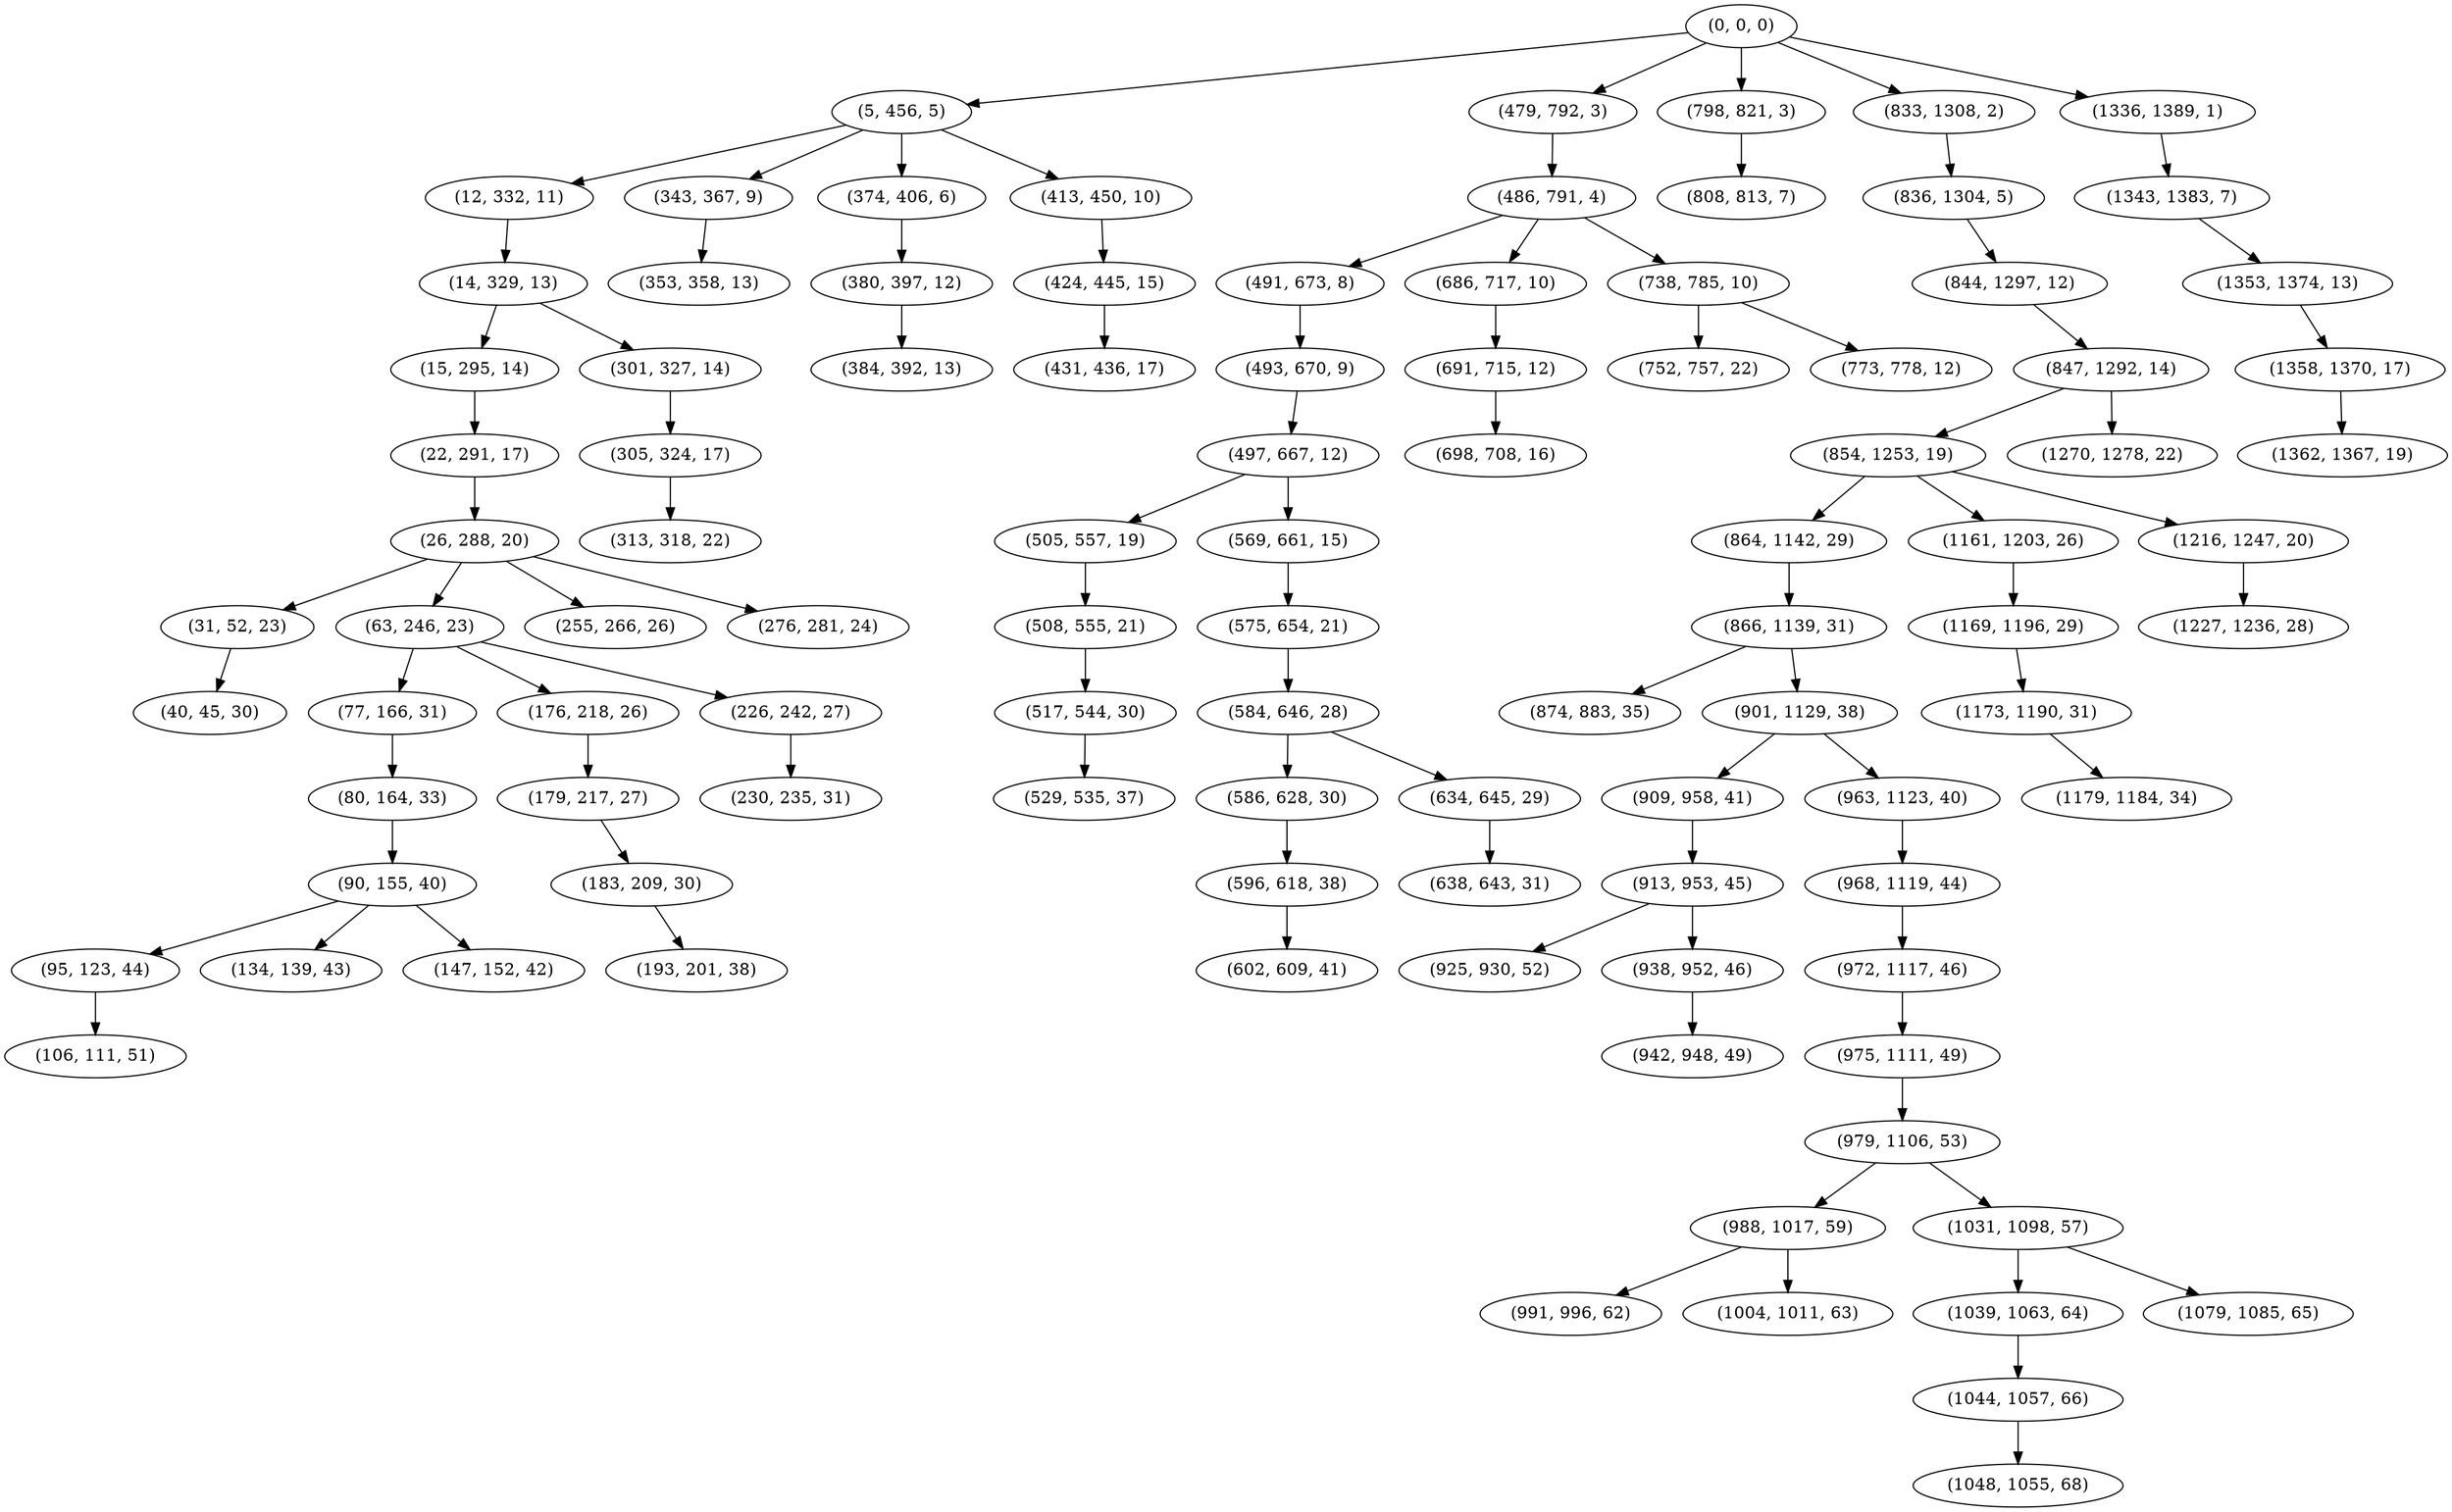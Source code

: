 digraph tree {
    "(0, 0, 0)";
    "(5, 456, 5)";
    "(12, 332, 11)";
    "(14, 329, 13)";
    "(15, 295, 14)";
    "(22, 291, 17)";
    "(26, 288, 20)";
    "(31, 52, 23)";
    "(40, 45, 30)";
    "(63, 246, 23)";
    "(77, 166, 31)";
    "(80, 164, 33)";
    "(90, 155, 40)";
    "(95, 123, 44)";
    "(106, 111, 51)";
    "(134, 139, 43)";
    "(147, 152, 42)";
    "(176, 218, 26)";
    "(179, 217, 27)";
    "(183, 209, 30)";
    "(193, 201, 38)";
    "(226, 242, 27)";
    "(230, 235, 31)";
    "(255, 266, 26)";
    "(276, 281, 24)";
    "(301, 327, 14)";
    "(305, 324, 17)";
    "(313, 318, 22)";
    "(343, 367, 9)";
    "(353, 358, 13)";
    "(374, 406, 6)";
    "(380, 397, 12)";
    "(384, 392, 13)";
    "(413, 450, 10)";
    "(424, 445, 15)";
    "(431, 436, 17)";
    "(479, 792, 3)";
    "(486, 791, 4)";
    "(491, 673, 8)";
    "(493, 670, 9)";
    "(497, 667, 12)";
    "(505, 557, 19)";
    "(508, 555, 21)";
    "(517, 544, 30)";
    "(529, 535, 37)";
    "(569, 661, 15)";
    "(575, 654, 21)";
    "(584, 646, 28)";
    "(586, 628, 30)";
    "(596, 618, 38)";
    "(602, 609, 41)";
    "(634, 645, 29)";
    "(638, 643, 31)";
    "(686, 717, 10)";
    "(691, 715, 12)";
    "(698, 708, 16)";
    "(738, 785, 10)";
    "(752, 757, 22)";
    "(773, 778, 12)";
    "(798, 821, 3)";
    "(808, 813, 7)";
    "(833, 1308, 2)";
    "(836, 1304, 5)";
    "(844, 1297, 12)";
    "(847, 1292, 14)";
    "(854, 1253, 19)";
    "(864, 1142, 29)";
    "(866, 1139, 31)";
    "(874, 883, 35)";
    "(901, 1129, 38)";
    "(909, 958, 41)";
    "(913, 953, 45)";
    "(925, 930, 52)";
    "(938, 952, 46)";
    "(942, 948, 49)";
    "(963, 1123, 40)";
    "(968, 1119, 44)";
    "(972, 1117, 46)";
    "(975, 1111, 49)";
    "(979, 1106, 53)";
    "(988, 1017, 59)";
    "(991, 996, 62)";
    "(1004, 1011, 63)";
    "(1031, 1098, 57)";
    "(1039, 1063, 64)";
    "(1044, 1057, 66)";
    "(1048, 1055, 68)";
    "(1079, 1085, 65)";
    "(1161, 1203, 26)";
    "(1169, 1196, 29)";
    "(1173, 1190, 31)";
    "(1179, 1184, 34)";
    "(1216, 1247, 20)";
    "(1227, 1236, 28)";
    "(1270, 1278, 22)";
    "(1336, 1389, 1)";
    "(1343, 1383, 7)";
    "(1353, 1374, 13)";
    "(1358, 1370, 17)";
    "(1362, 1367, 19)";
    "(0, 0, 0)" -> "(5, 456, 5)";
    "(0, 0, 0)" -> "(479, 792, 3)";
    "(0, 0, 0)" -> "(798, 821, 3)";
    "(0, 0, 0)" -> "(833, 1308, 2)";
    "(0, 0, 0)" -> "(1336, 1389, 1)";
    "(5, 456, 5)" -> "(12, 332, 11)";
    "(5, 456, 5)" -> "(343, 367, 9)";
    "(5, 456, 5)" -> "(374, 406, 6)";
    "(5, 456, 5)" -> "(413, 450, 10)";
    "(12, 332, 11)" -> "(14, 329, 13)";
    "(14, 329, 13)" -> "(15, 295, 14)";
    "(14, 329, 13)" -> "(301, 327, 14)";
    "(15, 295, 14)" -> "(22, 291, 17)";
    "(22, 291, 17)" -> "(26, 288, 20)";
    "(26, 288, 20)" -> "(31, 52, 23)";
    "(26, 288, 20)" -> "(63, 246, 23)";
    "(26, 288, 20)" -> "(255, 266, 26)";
    "(26, 288, 20)" -> "(276, 281, 24)";
    "(31, 52, 23)" -> "(40, 45, 30)";
    "(63, 246, 23)" -> "(77, 166, 31)";
    "(63, 246, 23)" -> "(176, 218, 26)";
    "(63, 246, 23)" -> "(226, 242, 27)";
    "(77, 166, 31)" -> "(80, 164, 33)";
    "(80, 164, 33)" -> "(90, 155, 40)";
    "(90, 155, 40)" -> "(95, 123, 44)";
    "(90, 155, 40)" -> "(134, 139, 43)";
    "(90, 155, 40)" -> "(147, 152, 42)";
    "(95, 123, 44)" -> "(106, 111, 51)";
    "(176, 218, 26)" -> "(179, 217, 27)";
    "(179, 217, 27)" -> "(183, 209, 30)";
    "(183, 209, 30)" -> "(193, 201, 38)";
    "(226, 242, 27)" -> "(230, 235, 31)";
    "(301, 327, 14)" -> "(305, 324, 17)";
    "(305, 324, 17)" -> "(313, 318, 22)";
    "(343, 367, 9)" -> "(353, 358, 13)";
    "(374, 406, 6)" -> "(380, 397, 12)";
    "(380, 397, 12)" -> "(384, 392, 13)";
    "(413, 450, 10)" -> "(424, 445, 15)";
    "(424, 445, 15)" -> "(431, 436, 17)";
    "(479, 792, 3)" -> "(486, 791, 4)";
    "(486, 791, 4)" -> "(491, 673, 8)";
    "(486, 791, 4)" -> "(686, 717, 10)";
    "(486, 791, 4)" -> "(738, 785, 10)";
    "(491, 673, 8)" -> "(493, 670, 9)";
    "(493, 670, 9)" -> "(497, 667, 12)";
    "(497, 667, 12)" -> "(505, 557, 19)";
    "(497, 667, 12)" -> "(569, 661, 15)";
    "(505, 557, 19)" -> "(508, 555, 21)";
    "(508, 555, 21)" -> "(517, 544, 30)";
    "(517, 544, 30)" -> "(529, 535, 37)";
    "(569, 661, 15)" -> "(575, 654, 21)";
    "(575, 654, 21)" -> "(584, 646, 28)";
    "(584, 646, 28)" -> "(586, 628, 30)";
    "(584, 646, 28)" -> "(634, 645, 29)";
    "(586, 628, 30)" -> "(596, 618, 38)";
    "(596, 618, 38)" -> "(602, 609, 41)";
    "(634, 645, 29)" -> "(638, 643, 31)";
    "(686, 717, 10)" -> "(691, 715, 12)";
    "(691, 715, 12)" -> "(698, 708, 16)";
    "(738, 785, 10)" -> "(752, 757, 22)";
    "(738, 785, 10)" -> "(773, 778, 12)";
    "(798, 821, 3)" -> "(808, 813, 7)";
    "(833, 1308, 2)" -> "(836, 1304, 5)";
    "(836, 1304, 5)" -> "(844, 1297, 12)";
    "(844, 1297, 12)" -> "(847, 1292, 14)";
    "(847, 1292, 14)" -> "(854, 1253, 19)";
    "(847, 1292, 14)" -> "(1270, 1278, 22)";
    "(854, 1253, 19)" -> "(864, 1142, 29)";
    "(854, 1253, 19)" -> "(1161, 1203, 26)";
    "(854, 1253, 19)" -> "(1216, 1247, 20)";
    "(864, 1142, 29)" -> "(866, 1139, 31)";
    "(866, 1139, 31)" -> "(874, 883, 35)";
    "(866, 1139, 31)" -> "(901, 1129, 38)";
    "(901, 1129, 38)" -> "(909, 958, 41)";
    "(901, 1129, 38)" -> "(963, 1123, 40)";
    "(909, 958, 41)" -> "(913, 953, 45)";
    "(913, 953, 45)" -> "(925, 930, 52)";
    "(913, 953, 45)" -> "(938, 952, 46)";
    "(938, 952, 46)" -> "(942, 948, 49)";
    "(963, 1123, 40)" -> "(968, 1119, 44)";
    "(968, 1119, 44)" -> "(972, 1117, 46)";
    "(972, 1117, 46)" -> "(975, 1111, 49)";
    "(975, 1111, 49)" -> "(979, 1106, 53)";
    "(979, 1106, 53)" -> "(988, 1017, 59)";
    "(979, 1106, 53)" -> "(1031, 1098, 57)";
    "(988, 1017, 59)" -> "(991, 996, 62)";
    "(988, 1017, 59)" -> "(1004, 1011, 63)";
    "(1031, 1098, 57)" -> "(1039, 1063, 64)";
    "(1031, 1098, 57)" -> "(1079, 1085, 65)";
    "(1039, 1063, 64)" -> "(1044, 1057, 66)";
    "(1044, 1057, 66)" -> "(1048, 1055, 68)";
    "(1161, 1203, 26)" -> "(1169, 1196, 29)";
    "(1169, 1196, 29)" -> "(1173, 1190, 31)";
    "(1173, 1190, 31)" -> "(1179, 1184, 34)";
    "(1216, 1247, 20)" -> "(1227, 1236, 28)";
    "(1336, 1389, 1)" -> "(1343, 1383, 7)";
    "(1343, 1383, 7)" -> "(1353, 1374, 13)";
    "(1353, 1374, 13)" -> "(1358, 1370, 17)";
    "(1358, 1370, 17)" -> "(1362, 1367, 19)";
}
